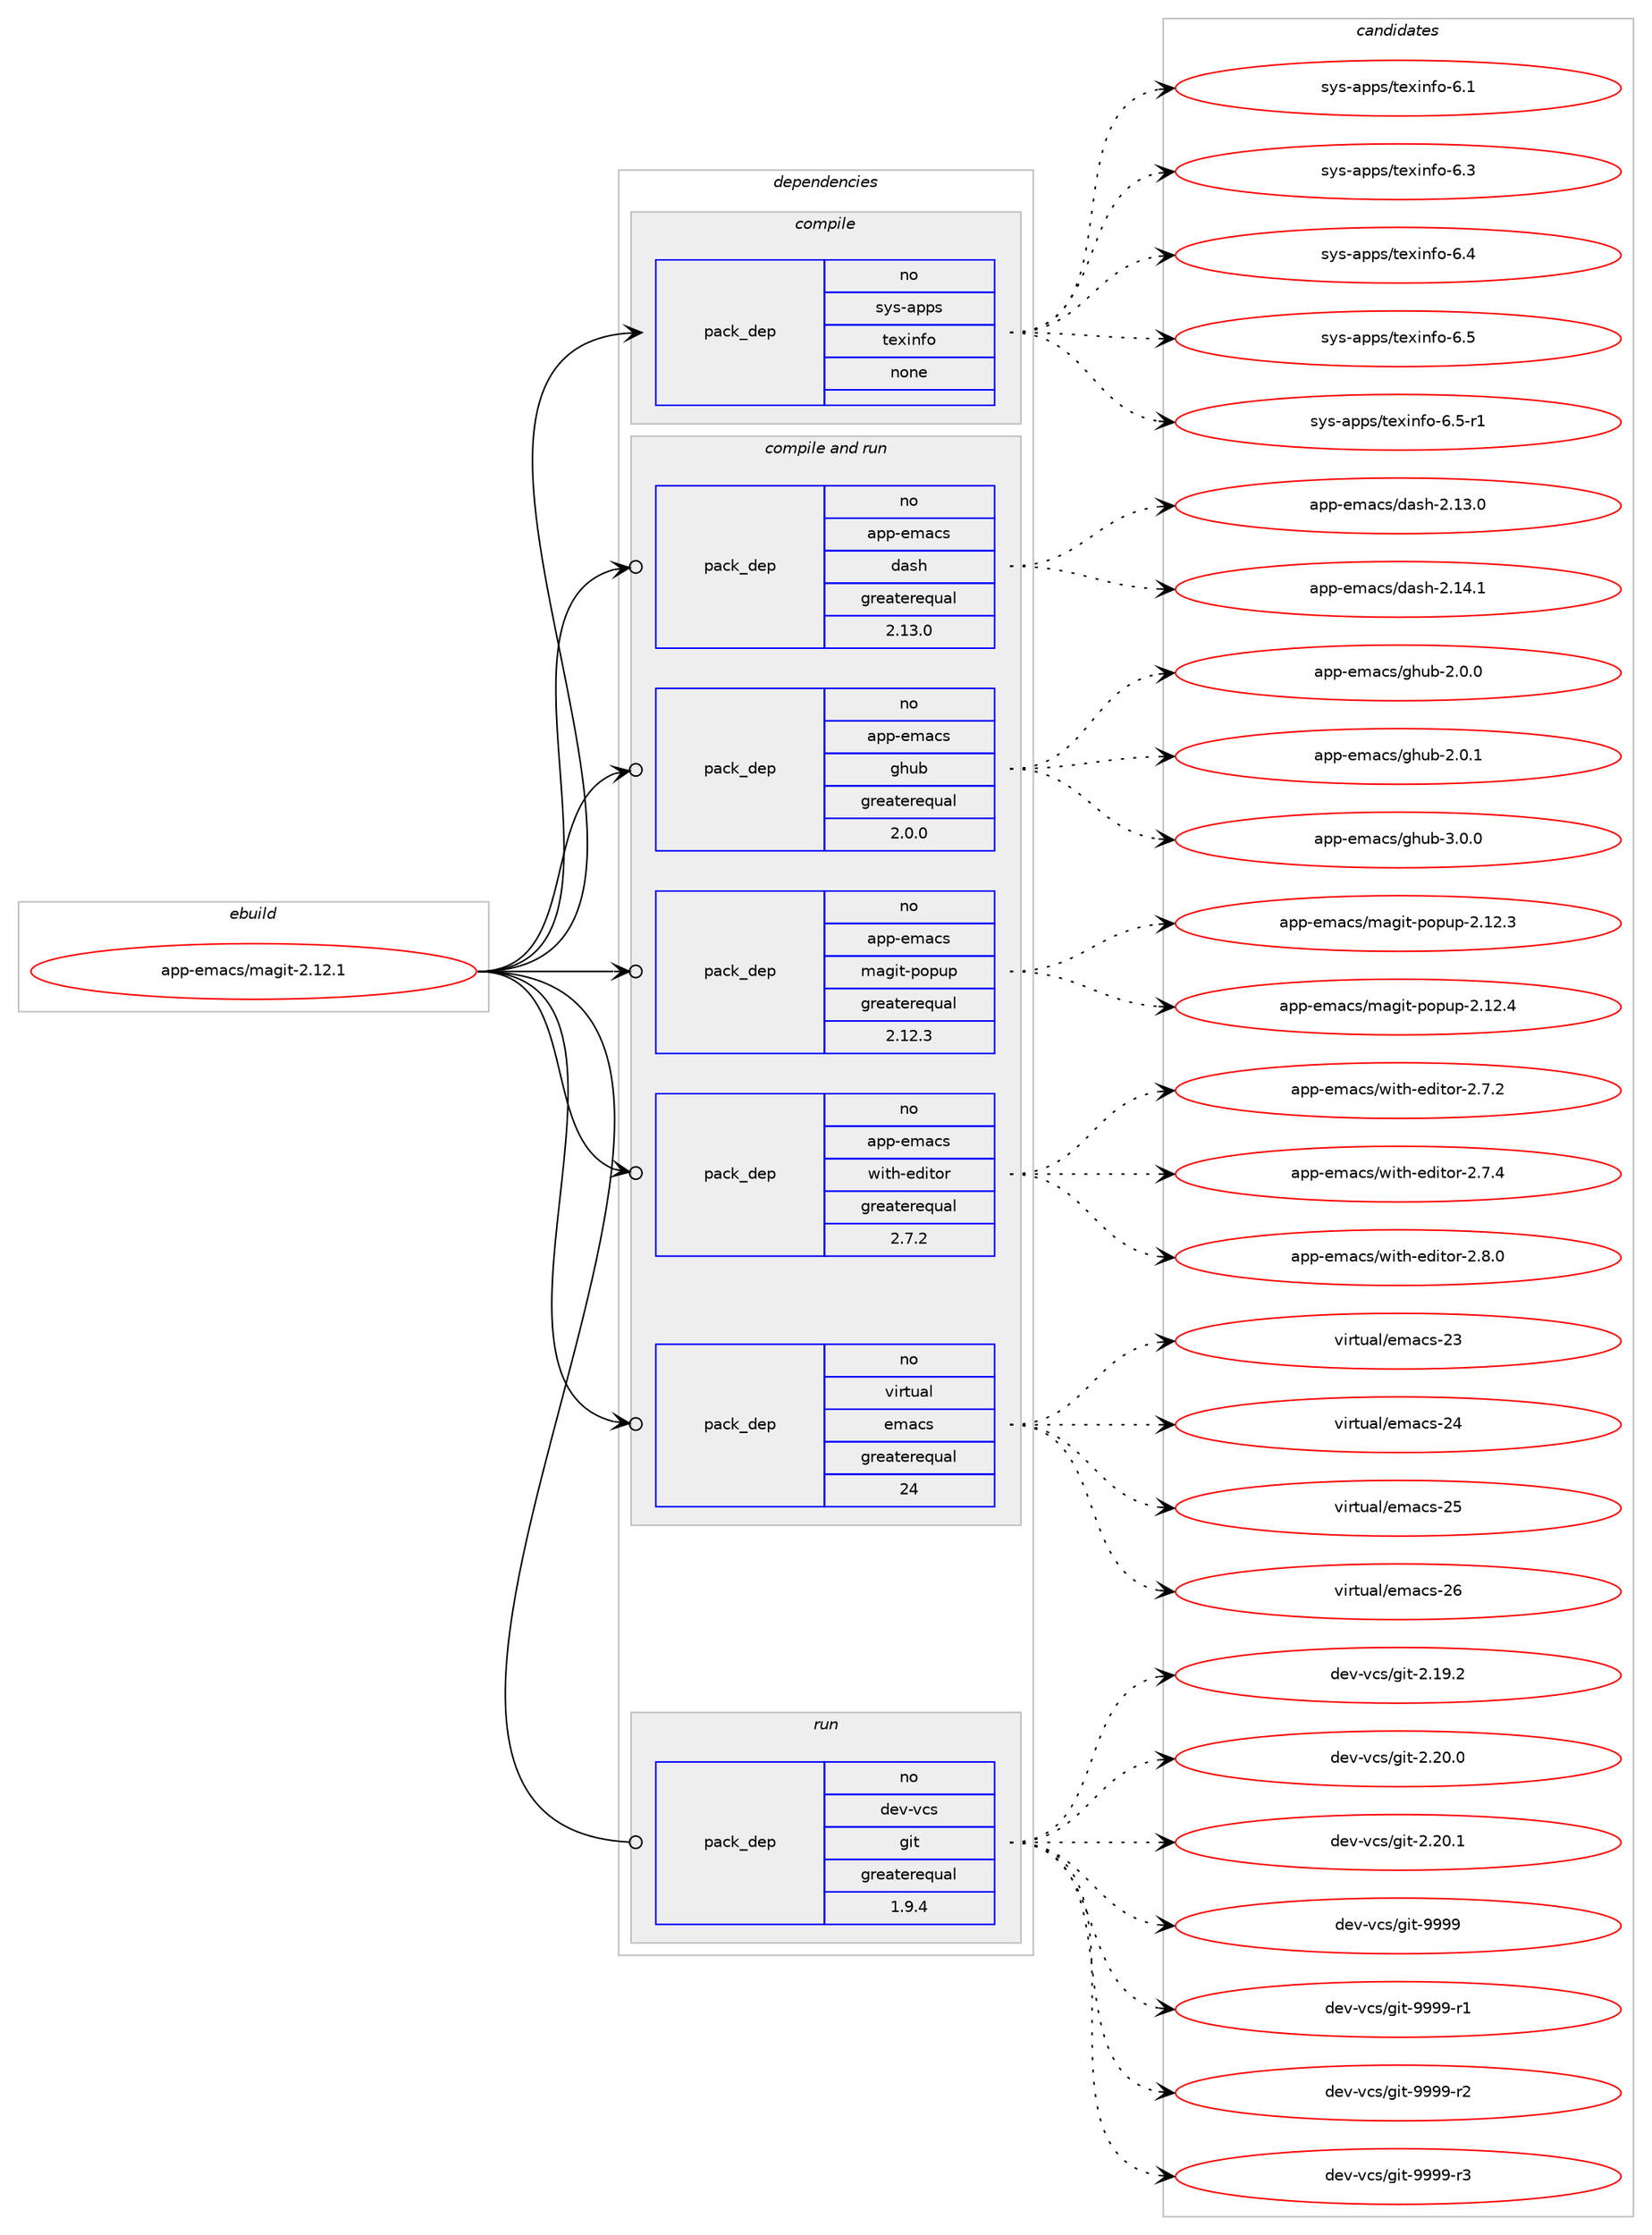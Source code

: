 digraph prolog {

# *************
# Graph options
# *************

newrank=true;
concentrate=true;
compound=true;
graph [rankdir=LR,fontname=Helvetica,fontsize=10,ranksep=1.5];#, ranksep=2.5, nodesep=0.2];
edge  [arrowhead=vee];
node  [fontname=Helvetica,fontsize=10];

# **********
# The ebuild
# **********

subgraph cluster_leftcol {
color=gray;
rank=same;
label=<<i>ebuild</i>>;
id [label="app-emacs/magit-2.12.1", color=red, width=4, href="../app-emacs/magit-2.12.1.svg"];
}

# ****************
# The dependencies
# ****************

subgraph cluster_midcol {
color=gray;
label=<<i>dependencies</i>>;
subgraph cluster_compile {
fillcolor="#eeeeee";
style=filled;
label=<<i>compile</i>>;
subgraph pack1049 {
dependency1276 [label=<<TABLE BORDER="0" CELLBORDER="1" CELLSPACING="0" CELLPADDING="4" WIDTH="220"><TR><TD ROWSPAN="6" CELLPADDING="30">pack_dep</TD></TR><TR><TD WIDTH="110">no</TD></TR><TR><TD>sys-apps</TD></TR><TR><TD>texinfo</TD></TR><TR><TD>none</TD></TR><TR><TD></TD></TR></TABLE>>, shape=none, color=blue];
}
id:e -> dependency1276:w [weight=20,style="solid",arrowhead="vee"];
}
subgraph cluster_compileandrun {
fillcolor="#eeeeee";
style=filled;
label=<<i>compile and run</i>>;
subgraph pack1050 {
dependency1277 [label=<<TABLE BORDER="0" CELLBORDER="1" CELLSPACING="0" CELLPADDING="4" WIDTH="220"><TR><TD ROWSPAN="6" CELLPADDING="30">pack_dep</TD></TR><TR><TD WIDTH="110">no</TD></TR><TR><TD>app-emacs</TD></TR><TR><TD>dash</TD></TR><TR><TD>greaterequal</TD></TR><TR><TD>2.13.0</TD></TR></TABLE>>, shape=none, color=blue];
}
id:e -> dependency1277:w [weight=20,style="solid",arrowhead="odotvee"];
subgraph pack1051 {
dependency1278 [label=<<TABLE BORDER="0" CELLBORDER="1" CELLSPACING="0" CELLPADDING="4" WIDTH="220"><TR><TD ROWSPAN="6" CELLPADDING="30">pack_dep</TD></TR><TR><TD WIDTH="110">no</TD></TR><TR><TD>app-emacs</TD></TR><TR><TD>ghub</TD></TR><TR><TD>greaterequal</TD></TR><TR><TD>2.0.0</TD></TR></TABLE>>, shape=none, color=blue];
}
id:e -> dependency1278:w [weight=20,style="solid",arrowhead="odotvee"];
subgraph pack1052 {
dependency1279 [label=<<TABLE BORDER="0" CELLBORDER="1" CELLSPACING="0" CELLPADDING="4" WIDTH="220"><TR><TD ROWSPAN="6" CELLPADDING="30">pack_dep</TD></TR><TR><TD WIDTH="110">no</TD></TR><TR><TD>app-emacs</TD></TR><TR><TD>magit-popup</TD></TR><TR><TD>greaterequal</TD></TR><TR><TD>2.12.3</TD></TR></TABLE>>, shape=none, color=blue];
}
id:e -> dependency1279:w [weight=20,style="solid",arrowhead="odotvee"];
subgraph pack1053 {
dependency1280 [label=<<TABLE BORDER="0" CELLBORDER="1" CELLSPACING="0" CELLPADDING="4" WIDTH="220"><TR><TD ROWSPAN="6" CELLPADDING="30">pack_dep</TD></TR><TR><TD WIDTH="110">no</TD></TR><TR><TD>app-emacs</TD></TR><TR><TD>with-editor</TD></TR><TR><TD>greaterequal</TD></TR><TR><TD>2.7.2</TD></TR></TABLE>>, shape=none, color=blue];
}
id:e -> dependency1280:w [weight=20,style="solid",arrowhead="odotvee"];
subgraph pack1054 {
dependency1281 [label=<<TABLE BORDER="0" CELLBORDER="1" CELLSPACING="0" CELLPADDING="4" WIDTH="220"><TR><TD ROWSPAN="6" CELLPADDING="30">pack_dep</TD></TR><TR><TD WIDTH="110">no</TD></TR><TR><TD>virtual</TD></TR><TR><TD>emacs</TD></TR><TR><TD>greaterequal</TD></TR><TR><TD>24</TD></TR></TABLE>>, shape=none, color=blue];
}
id:e -> dependency1281:w [weight=20,style="solid",arrowhead="odotvee"];
}
subgraph cluster_run {
fillcolor="#eeeeee";
style=filled;
label=<<i>run</i>>;
subgraph pack1055 {
dependency1282 [label=<<TABLE BORDER="0" CELLBORDER="1" CELLSPACING="0" CELLPADDING="4" WIDTH="220"><TR><TD ROWSPAN="6" CELLPADDING="30">pack_dep</TD></TR><TR><TD WIDTH="110">no</TD></TR><TR><TD>dev-vcs</TD></TR><TR><TD>git</TD></TR><TR><TD>greaterequal</TD></TR><TR><TD>1.9.4</TD></TR></TABLE>>, shape=none, color=blue];
}
id:e -> dependency1282:w [weight=20,style="solid",arrowhead="odot"];
}
}

# **************
# The candidates
# **************

subgraph cluster_choices {
rank=same;
color=gray;
label=<<i>candidates</i>>;

subgraph choice1049 {
color=black;
nodesep=1;
choice11512111545971121121154711610112010511010211145544649 [label="sys-apps/texinfo-6.1", color=red, width=4,href="../sys-apps/texinfo-6.1.svg"];
choice11512111545971121121154711610112010511010211145544651 [label="sys-apps/texinfo-6.3", color=red, width=4,href="../sys-apps/texinfo-6.3.svg"];
choice11512111545971121121154711610112010511010211145544652 [label="sys-apps/texinfo-6.4", color=red, width=4,href="../sys-apps/texinfo-6.4.svg"];
choice11512111545971121121154711610112010511010211145544653 [label="sys-apps/texinfo-6.5", color=red, width=4,href="../sys-apps/texinfo-6.5.svg"];
choice115121115459711211211547116101120105110102111455446534511449 [label="sys-apps/texinfo-6.5-r1", color=red, width=4,href="../sys-apps/texinfo-6.5-r1.svg"];
dependency1276:e -> choice11512111545971121121154711610112010511010211145544649:w [style=dotted,weight="100"];
dependency1276:e -> choice11512111545971121121154711610112010511010211145544651:w [style=dotted,weight="100"];
dependency1276:e -> choice11512111545971121121154711610112010511010211145544652:w [style=dotted,weight="100"];
dependency1276:e -> choice11512111545971121121154711610112010511010211145544653:w [style=dotted,weight="100"];
dependency1276:e -> choice115121115459711211211547116101120105110102111455446534511449:w [style=dotted,weight="100"];
}
subgraph choice1050 {
color=black;
nodesep=1;
choice97112112451011099799115471009711510445504649514648 [label="app-emacs/dash-2.13.0", color=red, width=4,href="../app-emacs/dash-2.13.0.svg"];
choice97112112451011099799115471009711510445504649524649 [label="app-emacs/dash-2.14.1", color=red, width=4,href="../app-emacs/dash-2.14.1.svg"];
dependency1277:e -> choice97112112451011099799115471009711510445504649514648:w [style=dotted,weight="100"];
dependency1277:e -> choice97112112451011099799115471009711510445504649524649:w [style=dotted,weight="100"];
}
subgraph choice1051 {
color=black;
nodesep=1;
choice971121124510110997991154710310411798455046484648 [label="app-emacs/ghub-2.0.0", color=red, width=4,href="../app-emacs/ghub-2.0.0.svg"];
choice971121124510110997991154710310411798455046484649 [label="app-emacs/ghub-2.0.1", color=red, width=4,href="../app-emacs/ghub-2.0.1.svg"];
choice971121124510110997991154710310411798455146484648 [label="app-emacs/ghub-3.0.0", color=red, width=4,href="../app-emacs/ghub-3.0.0.svg"];
dependency1278:e -> choice971121124510110997991154710310411798455046484648:w [style=dotted,weight="100"];
dependency1278:e -> choice971121124510110997991154710310411798455046484649:w [style=dotted,weight="100"];
dependency1278:e -> choice971121124510110997991154710310411798455146484648:w [style=dotted,weight="100"];
}
subgraph choice1052 {
color=black;
nodesep=1;
choice9711211245101109979911547109971031051164511211111211711245504649504651 [label="app-emacs/magit-popup-2.12.3", color=red, width=4,href="../app-emacs/magit-popup-2.12.3.svg"];
choice9711211245101109979911547109971031051164511211111211711245504649504652 [label="app-emacs/magit-popup-2.12.4", color=red, width=4,href="../app-emacs/magit-popup-2.12.4.svg"];
dependency1279:e -> choice9711211245101109979911547109971031051164511211111211711245504649504651:w [style=dotted,weight="100"];
dependency1279:e -> choice9711211245101109979911547109971031051164511211111211711245504649504652:w [style=dotted,weight="100"];
}
subgraph choice1053 {
color=black;
nodesep=1;
choice971121124510110997991154711910511610445101100105116111114455046554650 [label="app-emacs/with-editor-2.7.2", color=red, width=4,href="../app-emacs/with-editor-2.7.2.svg"];
choice971121124510110997991154711910511610445101100105116111114455046554652 [label="app-emacs/with-editor-2.7.4", color=red, width=4,href="../app-emacs/with-editor-2.7.4.svg"];
choice971121124510110997991154711910511610445101100105116111114455046564648 [label="app-emacs/with-editor-2.8.0", color=red, width=4,href="../app-emacs/with-editor-2.8.0.svg"];
dependency1280:e -> choice971121124510110997991154711910511610445101100105116111114455046554650:w [style=dotted,weight="100"];
dependency1280:e -> choice971121124510110997991154711910511610445101100105116111114455046554652:w [style=dotted,weight="100"];
dependency1280:e -> choice971121124510110997991154711910511610445101100105116111114455046564648:w [style=dotted,weight="100"];
}
subgraph choice1054 {
color=black;
nodesep=1;
choice11810511411611797108471011099799115455051 [label="virtual/emacs-23", color=red, width=4,href="../virtual/emacs-23.svg"];
choice11810511411611797108471011099799115455052 [label="virtual/emacs-24", color=red, width=4,href="../virtual/emacs-24.svg"];
choice11810511411611797108471011099799115455053 [label="virtual/emacs-25", color=red, width=4,href="../virtual/emacs-25.svg"];
choice11810511411611797108471011099799115455054 [label="virtual/emacs-26", color=red, width=4,href="../virtual/emacs-26.svg"];
dependency1281:e -> choice11810511411611797108471011099799115455051:w [style=dotted,weight="100"];
dependency1281:e -> choice11810511411611797108471011099799115455052:w [style=dotted,weight="100"];
dependency1281:e -> choice11810511411611797108471011099799115455053:w [style=dotted,weight="100"];
dependency1281:e -> choice11810511411611797108471011099799115455054:w [style=dotted,weight="100"];
}
subgraph choice1055 {
color=black;
nodesep=1;
choice10010111845118991154710310511645504649574650 [label="dev-vcs/git-2.19.2", color=red, width=4,href="../dev-vcs/git-2.19.2.svg"];
choice10010111845118991154710310511645504650484648 [label="dev-vcs/git-2.20.0", color=red, width=4,href="../dev-vcs/git-2.20.0.svg"];
choice10010111845118991154710310511645504650484649 [label="dev-vcs/git-2.20.1", color=red, width=4,href="../dev-vcs/git-2.20.1.svg"];
choice1001011184511899115471031051164557575757 [label="dev-vcs/git-9999", color=red, width=4,href="../dev-vcs/git-9999.svg"];
choice10010111845118991154710310511645575757574511449 [label="dev-vcs/git-9999-r1", color=red, width=4,href="../dev-vcs/git-9999-r1.svg"];
choice10010111845118991154710310511645575757574511450 [label="dev-vcs/git-9999-r2", color=red, width=4,href="../dev-vcs/git-9999-r2.svg"];
choice10010111845118991154710310511645575757574511451 [label="dev-vcs/git-9999-r3", color=red, width=4,href="../dev-vcs/git-9999-r3.svg"];
dependency1282:e -> choice10010111845118991154710310511645504649574650:w [style=dotted,weight="100"];
dependency1282:e -> choice10010111845118991154710310511645504650484648:w [style=dotted,weight="100"];
dependency1282:e -> choice10010111845118991154710310511645504650484649:w [style=dotted,weight="100"];
dependency1282:e -> choice1001011184511899115471031051164557575757:w [style=dotted,weight="100"];
dependency1282:e -> choice10010111845118991154710310511645575757574511449:w [style=dotted,weight="100"];
dependency1282:e -> choice10010111845118991154710310511645575757574511450:w [style=dotted,weight="100"];
dependency1282:e -> choice10010111845118991154710310511645575757574511451:w [style=dotted,weight="100"];
}
}

}
